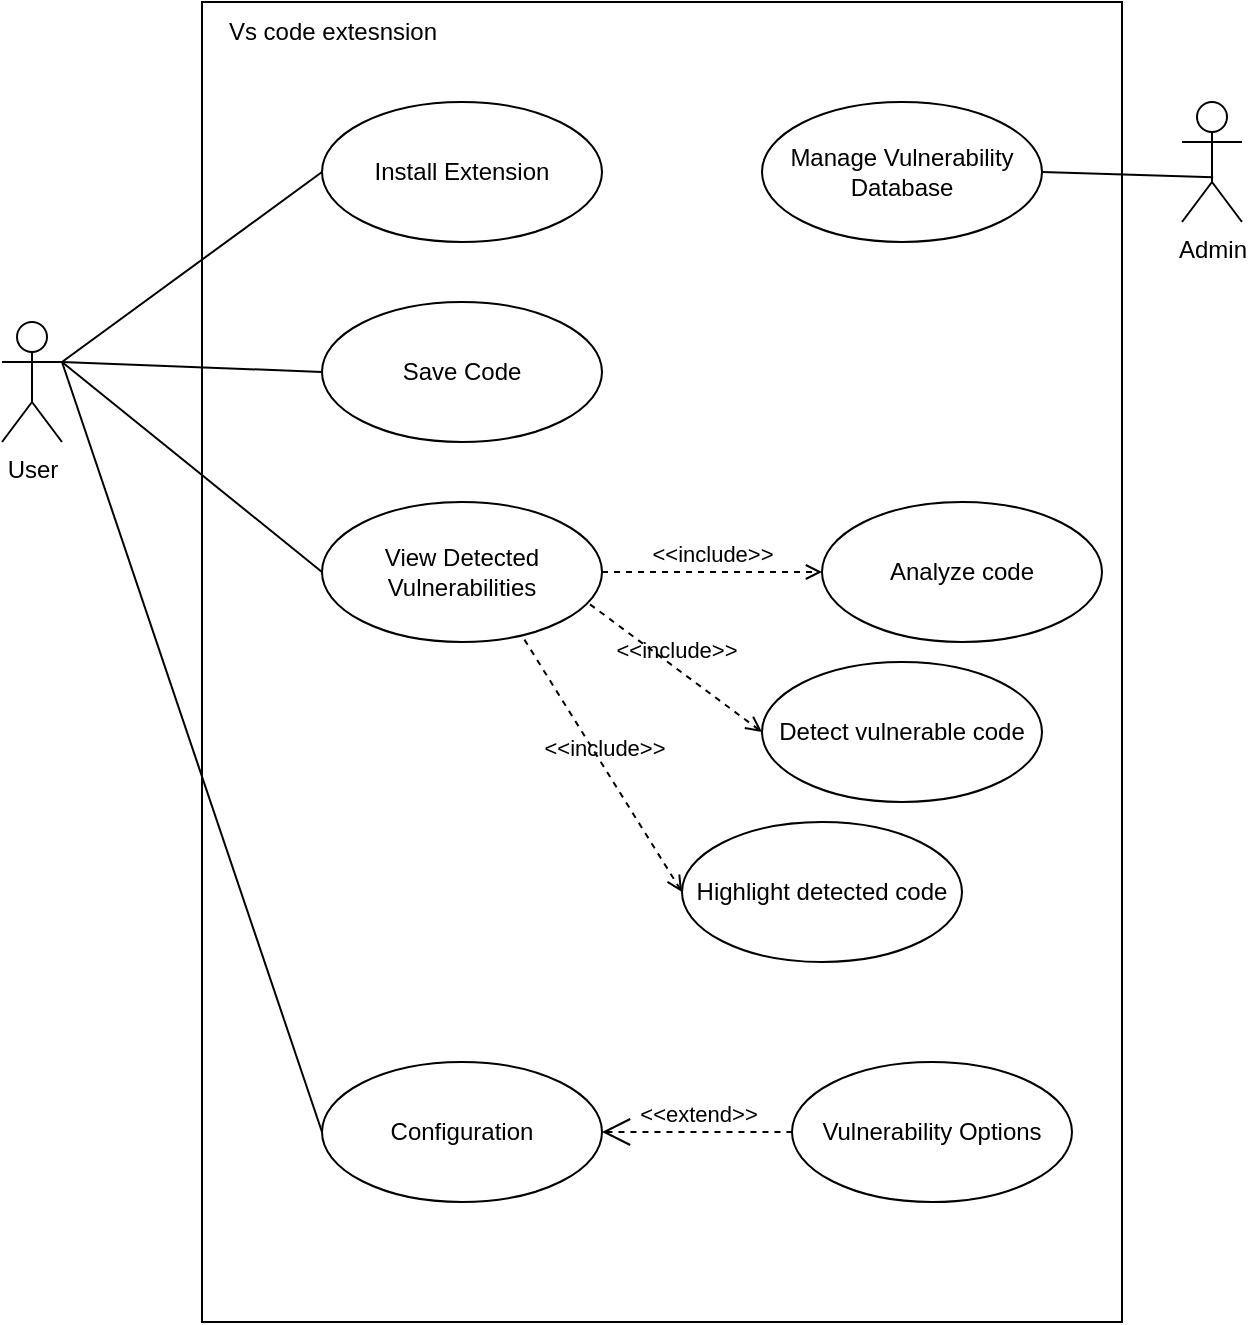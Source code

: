 <mxfile version="23.1.5" type="device">
  <diagram name="Page-1" id="kemWqWOYUYonCsCjMEFR">
    <mxGraphModel dx="913" dy="540" grid="1" gridSize="10" guides="1" tooltips="1" connect="1" arrows="1" fold="1" page="1" pageScale="1" pageWidth="1169" pageHeight="827" math="0" shadow="0">
      <root>
        <mxCell id="0" />
        <mxCell id="1" parent="0" />
        <mxCell id="MtLNezbkmg4zontVWxra-1" value="" style="rounded=0;whiteSpace=wrap;html=1;" vertex="1" parent="1">
          <mxGeometry x="290" y="90" width="460" height="660" as="geometry" />
        </mxCell>
        <mxCell id="MtLNezbkmg4zontVWxra-2" value="User" style="shape=umlActor;html=1;verticalLabelPosition=bottom;verticalAlign=top;align=center;" vertex="1" parent="1">
          <mxGeometry x="190" y="250" width="30" height="60" as="geometry" />
        </mxCell>
        <mxCell id="MtLNezbkmg4zontVWxra-3" value="Admin" style="shape=umlActor;html=1;verticalLabelPosition=bottom;verticalAlign=top;align=center;" vertex="1" parent="1">
          <mxGeometry x="780" y="140" width="30" height="60" as="geometry" />
        </mxCell>
        <mxCell id="MtLNezbkmg4zontVWxra-4" value="Vs code extesnsion" style="text;html=1;align=center;verticalAlign=middle;resizable=0;points=[];autosize=1;strokeColor=none;fillColor=none;" vertex="1" parent="1">
          <mxGeometry x="290" y="90" width="130" height="30" as="geometry" />
        </mxCell>
        <mxCell id="MtLNezbkmg4zontVWxra-5" value="Install Extension" style="ellipse;whiteSpace=wrap;html=1;" vertex="1" parent="1">
          <mxGeometry x="350" y="140" width="140" height="70" as="geometry" />
        </mxCell>
        <mxCell id="MtLNezbkmg4zontVWxra-6" value="Save Code" style="ellipse;whiteSpace=wrap;html=1;" vertex="1" parent="1">
          <mxGeometry x="350" y="240" width="140" height="70" as="geometry" />
        </mxCell>
        <mxCell id="MtLNezbkmg4zontVWxra-7" value="View Detected Vulnerabilities" style="ellipse;whiteSpace=wrap;html=1;" vertex="1" parent="1">
          <mxGeometry x="350" y="340" width="140" height="70" as="geometry" />
        </mxCell>
        <mxCell id="MtLNezbkmg4zontVWxra-8" value="&amp;lt;&amp;lt;include&amp;gt;&amp;gt;" style="edgeStyle=none;html=1;endArrow=open;verticalAlign=bottom;dashed=1;labelBackgroundColor=none;rounded=0;exitX=1;exitY=0.5;exitDx=0;exitDy=0;entryX=0;entryY=0.5;entryDx=0;entryDy=0;" edge="1" parent="1" source="MtLNezbkmg4zontVWxra-7" target="MtLNezbkmg4zontVWxra-9">
          <mxGeometry width="160" relative="1" as="geometry">
            <mxPoint x="560" y="374.5" as="sourcePoint" />
            <mxPoint x="720" y="374.5" as="targetPoint" />
          </mxGeometry>
        </mxCell>
        <mxCell id="MtLNezbkmg4zontVWxra-9" value="Analyze code" style="ellipse;whiteSpace=wrap;html=1;" vertex="1" parent="1">
          <mxGeometry x="600" y="340" width="140" height="70" as="geometry" />
        </mxCell>
        <mxCell id="MtLNezbkmg4zontVWxra-10" value="Detect vulnerable code" style="ellipse;whiteSpace=wrap;html=1;" vertex="1" parent="1">
          <mxGeometry x="570" y="420" width="140" height="70" as="geometry" />
        </mxCell>
        <mxCell id="MtLNezbkmg4zontVWxra-11" value="&amp;lt;&amp;lt;include&amp;gt;&amp;gt;" style="edgeStyle=none;html=1;endArrow=open;verticalAlign=bottom;dashed=1;labelBackgroundColor=none;rounded=0;exitX=0.723;exitY=0.983;exitDx=0;exitDy=0;entryX=0;entryY=0.5;entryDx=0;entryDy=0;exitPerimeter=0;" edge="1" target="MtLNezbkmg4zontVWxra-12" parent="1" source="MtLNezbkmg4zontVWxra-7">
          <mxGeometry width="160" relative="1" as="geometry">
            <mxPoint x="420" y="555" as="sourcePoint" />
            <mxPoint x="640" y="554.5" as="targetPoint" />
          </mxGeometry>
        </mxCell>
        <mxCell id="MtLNezbkmg4zontVWxra-12" value="Highlight detected code" style="ellipse;whiteSpace=wrap;html=1;" vertex="1" parent="1">
          <mxGeometry x="530" y="500" width="140" height="70" as="geometry" />
        </mxCell>
        <mxCell id="MtLNezbkmg4zontVWxra-15" value="&amp;lt;&amp;lt;include&amp;gt;&amp;gt;" style="edgeStyle=none;html=1;endArrow=open;verticalAlign=bottom;dashed=1;labelBackgroundColor=none;rounded=0;exitX=0.957;exitY=0.731;exitDx=0;exitDy=0;entryX=0;entryY=0.5;entryDx=0;entryDy=0;exitPerimeter=0;" edge="1" parent="1" source="MtLNezbkmg4zontVWxra-7" target="MtLNezbkmg4zontVWxra-10">
          <mxGeometry width="160" relative="1" as="geometry">
            <mxPoint x="485" y="479" as="sourcePoint" />
            <mxPoint x="585" y="479" as="targetPoint" />
          </mxGeometry>
        </mxCell>
        <mxCell id="MtLNezbkmg4zontVWxra-16" value="" style="edgeStyle=none;html=1;endArrow=none;verticalAlign=bottom;rounded=0;entryX=0;entryY=0.5;entryDx=0;entryDy=0;exitX=1;exitY=0.333;exitDx=0;exitDy=0;exitPerimeter=0;" edge="1" parent="1" source="MtLNezbkmg4zontVWxra-2" target="MtLNezbkmg4zontVWxra-5">
          <mxGeometry width="160" relative="1" as="geometry">
            <mxPoint x="180" y="160" as="sourcePoint" />
            <mxPoint x="340" y="160" as="targetPoint" />
          </mxGeometry>
        </mxCell>
        <mxCell id="MtLNezbkmg4zontVWxra-17" value="" style="edgeStyle=none;html=1;endArrow=none;verticalAlign=bottom;rounded=0;exitX=1;exitY=0.333;exitDx=0;exitDy=0;exitPerimeter=0;entryX=0;entryY=0.5;entryDx=0;entryDy=0;" edge="1" parent="1" source="MtLNezbkmg4zontVWxra-2" target="MtLNezbkmg4zontVWxra-6">
          <mxGeometry width="160" relative="1" as="geometry">
            <mxPoint x="180" y="174.5" as="sourcePoint" />
            <mxPoint x="340" y="174.5" as="targetPoint" />
          </mxGeometry>
        </mxCell>
        <mxCell id="MtLNezbkmg4zontVWxra-18" value="" style="edgeStyle=none;html=1;endArrow=none;verticalAlign=bottom;rounded=0;exitX=1;exitY=0.333;exitDx=0;exitDy=0;exitPerimeter=0;entryX=0;entryY=0.5;entryDx=0;entryDy=0;" edge="1" parent="1" source="MtLNezbkmg4zontVWxra-2" target="MtLNezbkmg4zontVWxra-7">
          <mxGeometry width="160" relative="1" as="geometry">
            <mxPoint x="190" y="200" as="sourcePoint" />
            <mxPoint x="350" y="200" as="targetPoint" />
          </mxGeometry>
        </mxCell>
        <mxCell id="MtLNezbkmg4zontVWxra-19" value="Manage Vulnerability Database" style="ellipse;whiteSpace=wrap;html=1;" vertex="1" parent="1">
          <mxGeometry x="570" y="140" width="140" height="70" as="geometry" />
        </mxCell>
        <mxCell id="MtLNezbkmg4zontVWxra-20" value="" style="edgeStyle=none;html=1;endArrow=none;verticalAlign=bottom;rounded=0;exitX=1;exitY=0.5;exitDx=0;exitDy=0;entryX=0.52;entryY=0.627;entryDx=0;entryDy=0;entryPerimeter=0;" edge="1" parent="1" source="MtLNezbkmg4zontVWxra-19" target="MtLNezbkmg4zontVWxra-3">
          <mxGeometry width="160" relative="1" as="geometry">
            <mxPoint x="550" y="390" as="sourcePoint" />
            <mxPoint x="710" y="390" as="targetPoint" />
          </mxGeometry>
        </mxCell>
        <mxCell id="MtLNezbkmg4zontVWxra-23" value="Configuration" style="ellipse;whiteSpace=wrap;html=1;" vertex="1" parent="1">
          <mxGeometry x="350" y="620" width="140" height="70" as="geometry" />
        </mxCell>
        <mxCell id="MtLNezbkmg4zontVWxra-24" value="" style="edgeStyle=none;html=1;endArrow=none;verticalAlign=bottom;rounded=0;exitX=1;exitY=0.333;exitDx=0;exitDy=0;exitPerimeter=0;entryX=0;entryY=0.5;entryDx=0;entryDy=0;" edge="1" parent="1" source="MtLNezbkmg4zontVWxra-2" target="MtLNezbkmg4zontVWxra-23">
          <mxGeometry width="160" relative="1" as="geometry">
            <mxPoint x="200" y="460" as="sourcePoint" />
            <mxPoint x="360" y="460" as="targetPoint" />
          </mxGeometry>
        </mxCell>
        <mxCell id="MtLNezbkmg4zontVWxra-25" value="&amp;lt;&amp;lt;extend&amp;gt;&amp;gt;" style="edgeStyle=none;html=1;startArrow=open;endArrow=none;startSize=12;verticalAlign=bottom;dashed=1;labelBackgroundColor=none;rounded=0;exitX=1;exitY=0.5;exitDx=0;exitDy=0;entryX=0;entryY=0.5;entryDx=0;entryDy=0;" edge="1" parent="1" source="MtLNezbkmg4zontVWxra-23" target="MtLNezbkmg4zontVWxra-26">
          <mxGeometry width="160" relative="1" as="geometry">
            <mxPoint x="510" y="660" as="sourcePoint" />
            <mxPoint x="600" y="650" as="targetPoint" />
          </mxGeometry>
        </mxCell>
        <mxCell id="MtLNezbkmg4zontVWxra-26" value="Vulnerability Options" style="ellipse;whiteSpace=wrap;html=1;" vertex="1" parent="1">
          <mxGeometry x="585" y="620" width="140" height="70" as="geometry" />
        </mxCell>
      </root>
    </mxGraphModel>
  </diagram>
</mxfile>
